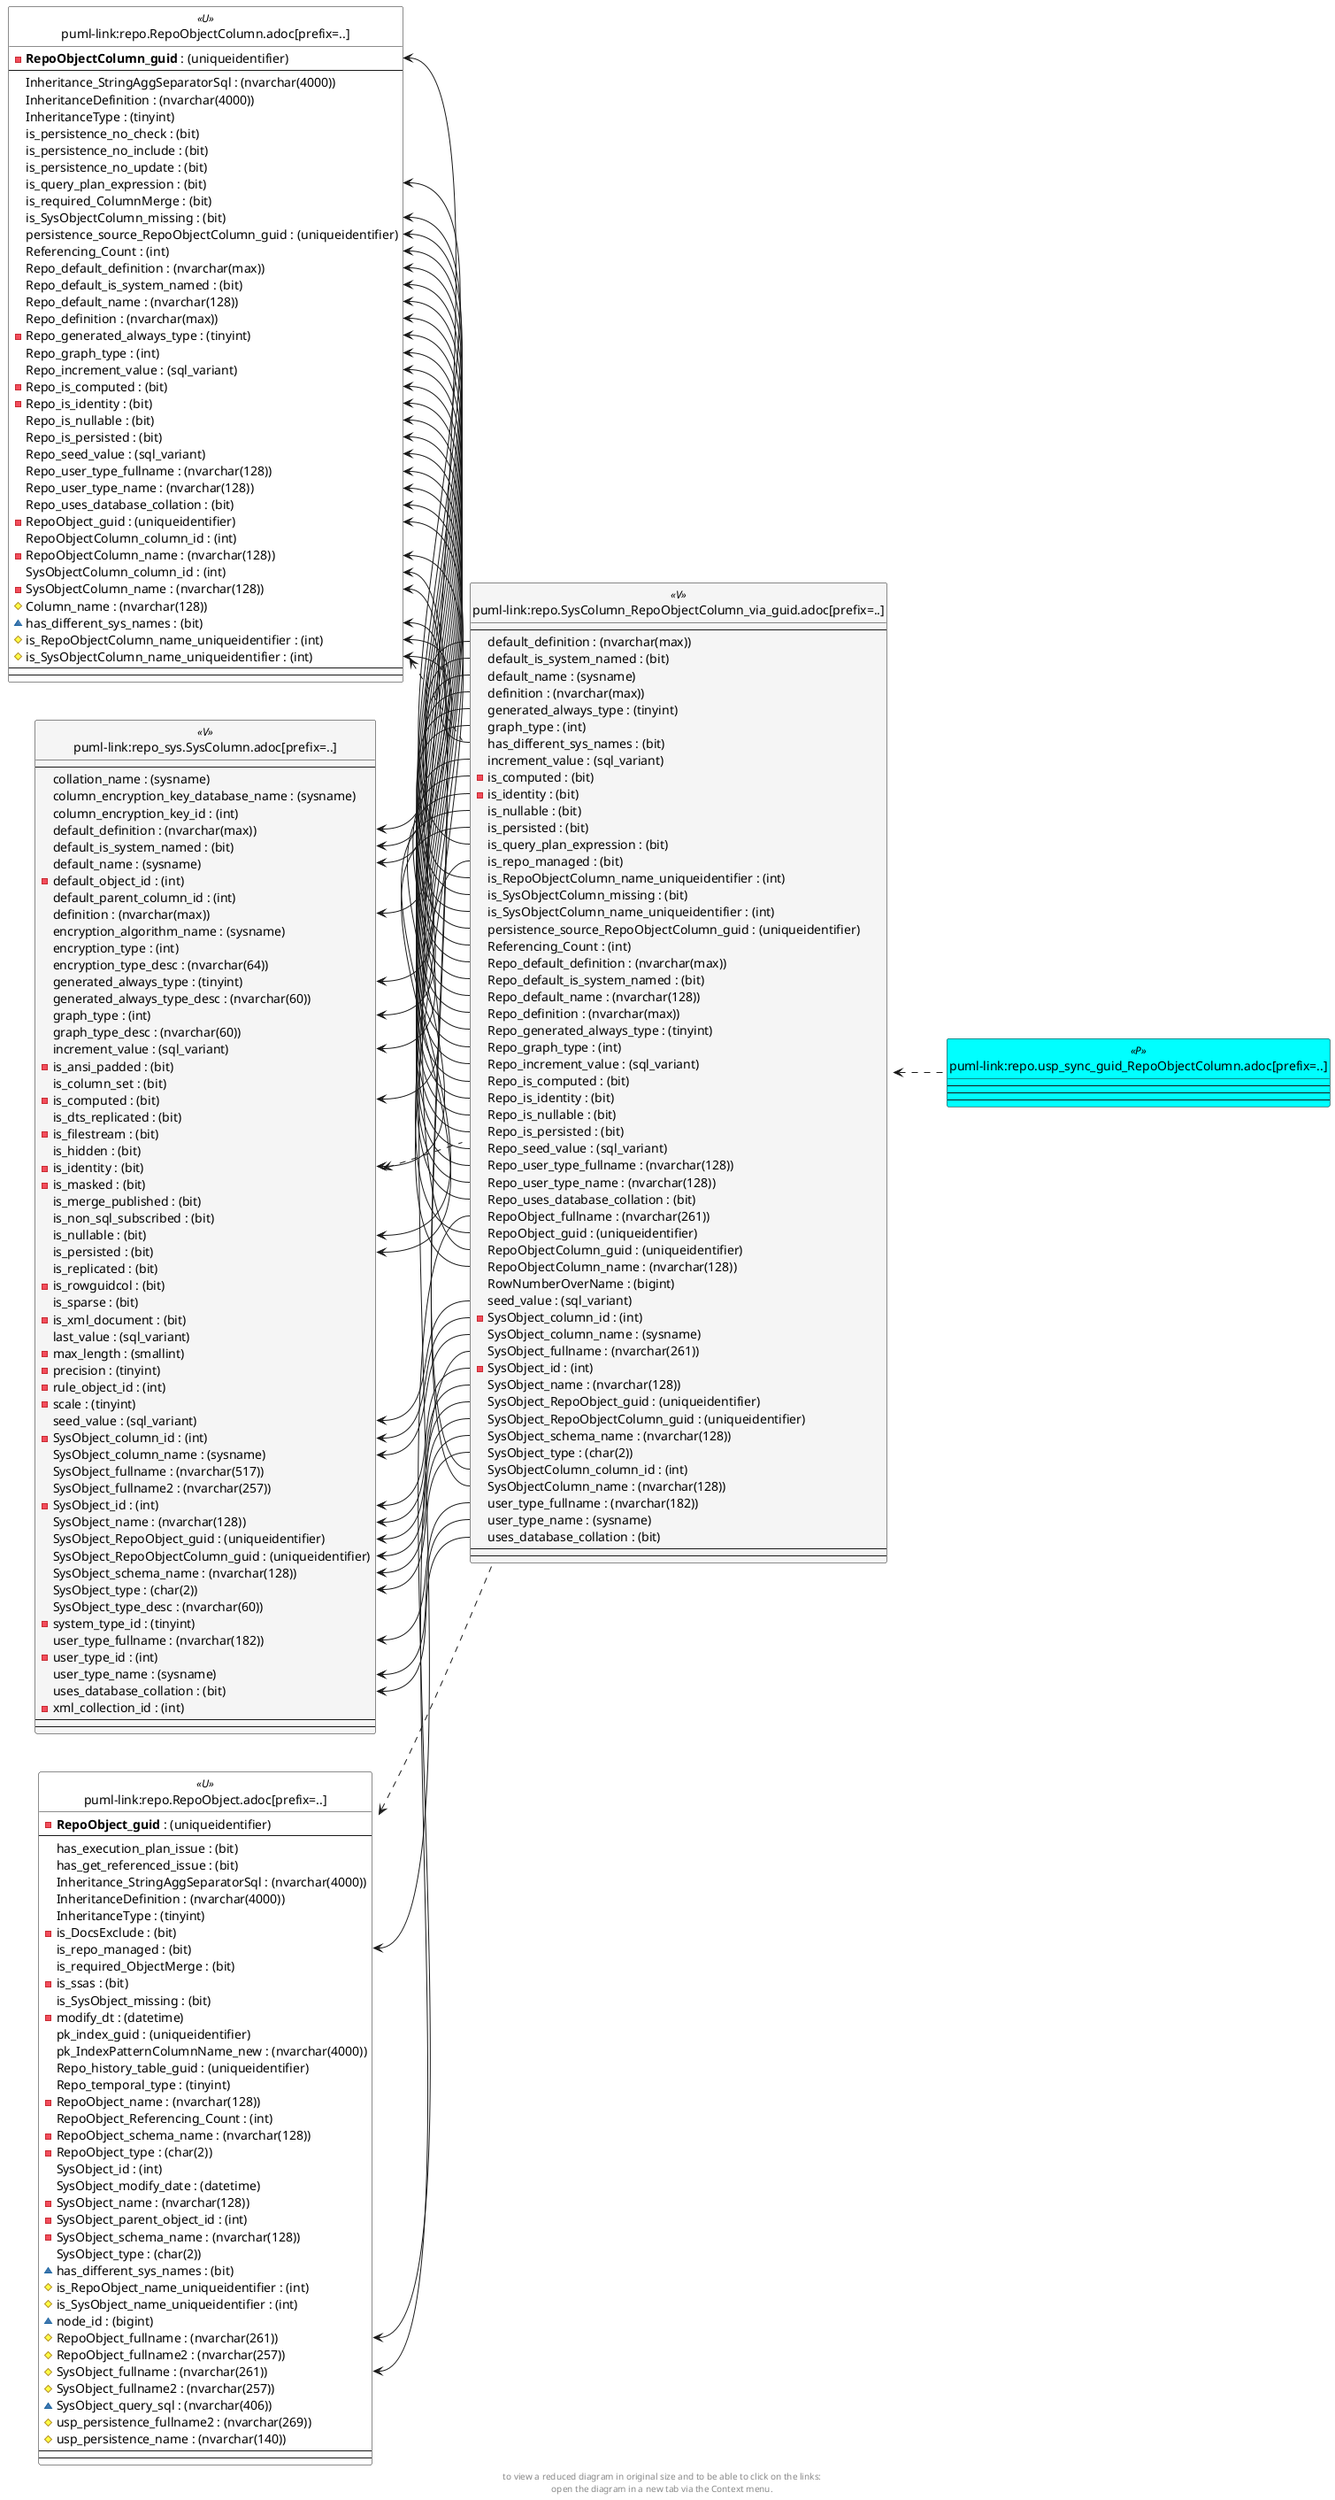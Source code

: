 @startuml
left to right direction
'top to bottom direction
hide circle
'avoide "." issues:
set namespaceSeparator none


skinparam class {
  BackgroundColor White
  BackgroundColor<<FN>> Yellow
  BackgroundColor<<FS>> Yellow
  BackgroundColor<<FT>> LightGray
  BackgroundColor<<IF>> Yellow
  BackgroundColor<<IS>> Yellow
  BackgroundColor<<P>> Aqua
  BackgroundColor<<PC>> Aqua
  BackgroundColor<<SN>> Yellow
  BackgroundColor<<SO>> SlateBlue
  BackgroundColor<<TF>> LightGray
  BackgroundColor<<TR>> Tomato
  BackgroundColor<<U>> White
  BackgroundColor<<V>> WhiteSmoke
  BackgroundColor<<X>> Aqua
}


entity "puml-link:repo.RepoObject.adoc[prefix=..]" as repo.RepoObject << U >> {
  - **RepoObject_guid** : (uniqueidentifier)
  --
  has_execution_plan_issue : (bit)
  has_get_referenced_issue : (bit)
  Inheritance_StringAggSeparatorSql : (nvarchar(4000))
  InheritanceDefinition : (nvarchar(4000))
  InheritanceType : (tinyint)
  - is_DocsExclude : (bit)
  is_repo_managed : (bit)
  is_required_ObjectMerge : (bit)
  - is_ssas : (bit)
  is_SysObject_missing : (bit)
  - modify_dt : (datetime)
  pk_index_guid : (uniqueidentifier)
  pk_IndexPatternColumnName_new : (nvarchar(4000))
  Repo_history_table_guid : (uniqueidentifier)
  Repo_temporal_type : (tinyint)
  - RepoObject_name : (nvarchar(128))
  RepoObject_Referencing_Count : (int)
  - RepoObject_schema_name : (nvarchar(128))
  - RepoObject_type : (char(2))
  SysObject_id : (int)
  SysObject_modify_date : (datetime)
  - SysObject_name : (nvarchar(128))
  - SysObject_parent_object_id : (int)
  - SysObject_schema_name : (nvarchar(128))
  SysObject_type : (char(2))
  ~ has_different_sys_names : (bit)
  # is_RepoObject_name_uniqueidentifier : (int)
  # is_SysObject_name_uniqueidentifier : (int)
  ~ node_id : (bigint)
  # RepoObject_fullname : (nvarchar(261))
  # RepoObject_fullname2 : (nvarchar(257))
  # SysObject_fullname : (nvarchar(261))
  # SysObject_fullname2 : (nvarchar(257))
  ~ SysObject_query_sql : (nvarchar(406))
  # usp_persistence_fullname2 : (nvarchar(269))
  # usp_persistence_name : (nvarchar(140))
  --
  --
}

entity "puml-link:repo.RepoObjectColumn.adoc[prefix=..]" as repo.RepoObjectColumn << U >> {
  - **RepoObjectColumn_guid** : (uniqueidentifier)
  --
  Inheritance_StringAggSeparatorSql : (nvarchar(4000))
  InheritanceDefinition : (nvarchar(4000))
  InheritanceType : (tinyint)
  is_persistence_no_check : (bit)
  is_persistence_no_include : (bit)
  is_persistence_no_update : (bit)
  is_query_plan_expression : (bit)
  is_required_ColumnMerge : (bit)
  is_SysObjectColumn_missing : (bit)
  persistence_source_RepoObjectColumn_guid : (uniqueidentifier)
  Referencing_Count : (int)
  Repo_default_definition : (nvarchar(max))
  Repo_default_is_system_named : (bit)
  Repo_default_name : (nvarchar(128))
  Repo_definition : (nvarchar(max))
  - Repo_generated_always_type : (tinyint)
  Repo_graph_type : (int)
  Repo_increment_value : (sql_variant)
  - Repo_is_computed : (bit)
  - Repo_is_identity : (bit)
  Repo_is_nullable : (bit)
  Repo_is_persisted : (bit)
  Repo_seed_value : (sql_variant)
  Repo_user_type_fullname : (nvarchar(128))
  Repo_user_type_name : (nvarchar(128))
  Repo_uses_database_collation : (bit)
  - RepoObject_guid : (uniqueidentifier)
  RepoObjectColumn_column_id : (int)
  - RepoObjectColumn_name : (nvarchar(128))
  SysObjectColumn_column_id : (int)
  - SysObjectColumn_name : (nvarchar(128))
  # Column_name : (nvarchar(128))
  ~ has_different_sys_names : (bit)
  # is_RepoObjectColumn_name_uniqueidentifier : (int)
  # is_SysObjectColumn_name_uniqueidentifier : (int)
  --
  --
}

entity "puml-link:repo.SysColumn_RepoObjectColumn_via_guid.adoc[prefix=..]" as repo.SysColumn_RepoObjectColumn_via_guid << V >> {
  --
  default_definition : (nvarchar(max))
  default_is_system_named : (bit)
  default_name : (sysname)
  definition : (nvarchar(max))
  generated_always_type : (tinyint)
  graph_type : (int)
  has_different_sys_names : (bit)
  increment_value : (sql_variant)
  - is_computed : (bit)
  - is_identity : (bit)
  is_nullable : (bit)
  is_persisted : (bit)
  is_query_plan_expression : (bit)
  is_repo_managed : (bit)
  is_RepoObjectColumn_name_uniqueidentifier : (int)
  is_SysObjectColumn_missing : (bit)
  is_SysObjectColumn_name_uniqueidentifier : (int)
  persistence_source_RepoObjectColumn_guid : (uniqueidentifier)
  Referencing_Count : (int)
  Repo_default_definition : (nvarchar(max))
  Repo_default_is_system_named : (bit)
  Repo_default_name : (nvarchar(128))
  Repo_definition : (nvarchar(max))
  Repo_generated_always_type : (tinyint)
  Repo_graph_type : (int)
  Repo_increment_value : (sql_variant)
  Repo_is_computed : (bit)
  Repo_is_identity : (bit)
  Repo_is_nullable : (bit)
  Repo_is_persisted : (bit)
  Repo_seed_value : (sql_variant)
  Repo_user_type_fullname : (nvarchar(128))
  Repo_user_type_name : (nvarchar(128))
  Repo_uses_database_collation : (bit)
  RepoObject_fullname : (nvarchar(261))
  RepoObject_guid : (uniqueidentifier)
  RepoObjectColumn_guid : (uniqueidentifier)
  RepoObjectColumn_name : (nvarchar(128))
  RowNumberOverName : (bigint)
  seed_value : (sql_variant)
  - SysObject_column_id : (int)
  SysObject_column_name : (sysname)
  SysObject_fullname : (nvarchar(261))
  - SysObject_id : (int)
  SysObject_name : (nvarchar(128))
  SysObject_RepoObject_guid : (uniqueidentifier)
  SysObject_RepoObjectColumn_guid : (uniqueidentifier)
  SysObject_schema_name : (nvarchar(128))
  SysObject_type : (char(2))
  SysObjectColumn_column_id : (int)
  SysObjectColumn_name : (nvarchar(128))
  user_type_fullname : (nvarchar(182))
  user_type_name : (sysname)
  uses_database_collation : (bit)
  --
  --
}

entity "puml-link:repo.usp_sync_guid_RepoObjectColumn.adoc[prefix=..]" as repo.usp_sync_guid_RepoObjectColumn << P >> {
  --
  --
  --
}

entity "puml-link:repo_sys.SysColumn.adoc[prefix=..]" as repo_sys.SysColumn << V >> {
  --
  collation_name : (sysname)
  column_encryption_key_database_name : (sysname)
  column_encryption_key_id : (int)
  default_definition : (nvarchar(max))
  default_is_system_named : (bit)
  default_name : (sysname)
  - default_object_id : (int)
  default_parent_column_id : (int)
  definition : (nvarchar(max))
  encryption_algorithm_name : (sysname)
  encryption_type : (int)
  encryption_type_desc : (nvarchar(64))
  generated_always_type : (tinyint)
  generated_always_type_desc : (nvarchar(60))
  graph_type : (int)
  graph_type_desc : (nvarchar(60))
  increment_value : (sql_variant)
  - is_ansi_padded : (bit)
  is_column_set : (bit)
  - is_computed : (bit)
  is_dts_replicated : (bit)
  - is_filestream : (bit)
  is_hidden : (bit)
  - is_identity : (bit)
  - is_masked : (bit)
  is_merge_published : (bit)
  is_non_sql_subscribed : (bit)
  is_nullable : (bit)
  is_persisted : (bit)
  is_replicated : (bit)
  - is_rowguidcol : (bit)
  is_sparse : (bit)
  - is_xml_document : (bit)
  last_value : (sql_variant)
  - max_length : (smallint)
  - precision : (tinyint)
  - rule_object_id : (int)
  - scale : (tinyint)
  seed_value : (sql_variant)
  - SysObject_column_id : (int)
  SysObject_column_name : (sysname)
  SysObject_fullname : (nvarchar(517))
  SysObject_fullname2 : (nvarchar(257))
  - SysObject_id : (int)
  SysObject_name : (nvarchar(128))
  SysObject_RepoObject_guid : (uniqueidentifier)
  SysObject_RepoObjectColumn_guid : (uniqueidentifier)
  SysObject_schema_name : (nvarchar(128))
  SysObject_type : (char(2))
  SysObject_type_desc : (nvarchar(60))
  - system_type_id : (tinyint)
  user_type_fullname : (nvarchar(182))
  - user_type_id : (int)
  user_type_name : (sysname)
  uses_database_collation : (bit)
  - xml_collection_id : (int)
  --
  --
}

repo.RepoObject <.. repo.SysColumn_RepoObjectColumn_via_guid
repo.RepoObjectColumn <.. repo.SysColumn_RepoObjectColumn_via_guid
repo.SysColumn_RepoObjectColumn_via_guid <.. repo.usp_sync_guid_RepoObjectColumn
repo_sys.SysColumn <.. repo.SysColumn_RepoObjectColumn_via_guid
repo.RepoObject::is_repo_managed <-- repo.SysColumn_RepoObjectColumn_via_guid::is_repo_managed
repo.RepoObject::RepoObject_fullname <-- repo.SysColumn_RepoObjectColumn_via_guid::RepoObject_fullname
repo.RepoObject::SysObject_fullname <-- repo.SysColumn_RepoObjectColumn_via_guid::SysObject_fullname
repo.RepoObjectColumn::has_different_sys_names <-- repo.SysColumn_RepoObjectColumn_via_guid::has_different_sys_names
repo.RepoObjectColumn::is_query_plan_expression <-- repo.SysColumn_RepoObjectColumn_via_guid::is_query_plan_expression
repo.RepoObjectColumn::is_RepoObjectColumn_name_uniqueidentifier <-- repo.SysColumn_RepoObjectColumn_via_guid::is_RepoObjectColumn_name_uniqueidentifier
repo.RepoObjectColumn::is_SysObjectColumn_missing <-- repo.SysColumn_RepoObjectColumn_via_guid::is_SysObjectColumn_missing
repo.RepoObjectColumn::is_SysObjectColumn_name_uniqueidentifier <-- repo.SysColumn_RepoObjectColumn_via_guid::is_SysObjectColumn_name_uniqueidentifier
repo.RepoObjectColumn::persistence_source_RepoObjectColumn_guid <-- repo.SysColumn_RepoObjectColumn_via_guid::persistence_source_RepoObjectColumn_guid
repo.RepoObjectColumn::Referencing_Count <-- repo.SysColumn_RepoObjectColumn_via_guid::Referencing_Count
repo.RepoObjectColumn::Repo_default_definition <-- repo.SysColumn_RepoObjectColumn_via_guid::Repo_default_definition
repo.RepoObjectColumn::Repo_default_is_system_named <-- repo.SysColumn_RepoObjectColumn_via_guid::Repo_default_is_system_named
repo.RepoObjectColumn::Repo_default_name <-- repo.SysColumn_RepoObjectColumn_via_guid::Repo_default_name
repo.RepoObjectColumn::Repo_definition <-- repo.SysColumn_RepoObjectColumn_via_guid::Repo_definition
repo.RepoObjectColumn::Repo_generated_always_type <-- repo.SysColumn_RepoObjectColumn_via_guid::Repo_generated_always_type
repo.RepoObjectColumn::Repo_graph_type <-- repo.SysColumn_RepoObjectColumn_via_guid::Repo_graph_type
repo.RepoObjectColumn::Repo_increment_value <-- repo.SysColumn_RepoObjectColumn_via_guid::Repo_increment_value
repo.RepoObjectColumn::Repo_is_computed <-- repo.SysColumn_RepoObjectColumn_via_guid::Repo_is_computed
repo.RepoObjectColumn::Repo_is_identity <-- repo.SysColumn_RepoObjectColumn_via_guid::Repo_is_identity
repo.RepoObjectColumn::Repo_is_nullable <-- repo.SysColumn_RepoObjectColumn_via_guid::Repo_is_nullable
repo.RepoObjectColumn::Repo_is_persisted <-- repo.SysColumn_RepoObjectColumn_via_guid::Repo_is_persisted
repo.RepoObjectColumn::Repo_seed_value <-- repo.SysColumn_RepoObjectColumn_via_guid::Repo_seed_value
repo.RepoObjectColumn::Repo_user_type_fullname <-- repo.SysColumn_RepoObjectColumn_via_guid::Repo_user_type_fullname
repo.RepoObjectColumn::Repo_user_type_name <-- repo.SysColumn_RepoObjectColumn_via_guid::Repo_user_type_name
repo.RepoObjectColumn::Repo_uses_database_collation <-- repo.SysColumn_RepoObjectColumn_via_guid::Repo_uses_database_collation
repo.RepoObjectColumn::RepoObject_guid <-- repo.SysColumn_RepoObjectColumn_via_guid::RepoObject_guid
repo.RepoObjectColumn::RepoObjectColumn_guid <-- repo.SysColumn_RepoObjectColumn_via_guid::RepoObjectColumn_guid
repo.RepoObjectColumn::RepoObjectColumn_name <-- repo.SysColumn_RepoObjectColumn_via_guid::RepoObjectColumn_name
repo.RepoObjectColumn::SysObjectColumn_column_id <-- repo.SysColumn_RepoObjectColumn_via_guid::SysObjectColumn_column_id
repo.RepoObjectColumn::SysObjectColumn_name <-- repo.SysColumn_RepoObjectColumn_via_guid::SysObjectColumn_name
repo_sys.SysColumn::default_definition <-- repo.SysColumn_RepoObjectColumn_via_guid::default_definition
repo_sys.SysColumn::default_is_system_named <-- repo.SysColumn_RepoObjectColumn_via_guid::default_is_system_named
repo_sys.SysColumn::default_name <-- repo.SysColumn_RepoObjectColumn_via_guid::default_name
repo_sys.SysColumn::definition <-- repo.SysColumn_RepoObjectColumn_via_guid::definition
repo_sys.SysColumn::generated_always_type <-- repo.SysColumn_RepoObjectColumn_via_guid::generated_always_type
repo_sys.SysColumn::graph_type <-- repo.SysColumn_RepoObjectColumn_via_guid::graph_type
repo_sys.SysColumn::increment_value <-- repo.SysColumn_RepoObjectColumn_via_guid::increment_value
repo_sys.SysColumn::is_computed <-- repo.SysColumn_RepoObjectColumn_via_guid::is_computed
repo_sys.SysColumn::is_identity <-- repo.SysColumn_RepoObjectColumn_via_guid::is_identity
repo_sys.SysColumn::is_nullable <-- repo.SysColumn_RepoObjectColumn_via_guid::is_nullable
repo_sys.SysColumn::is_persisted <-- repo.SysColumn_RepoObjectColumn_via_guid::is_persisted
repo_sys.SysColumn::seed_value <-- repo.SysColumn_RepoObjectColumn_via_guid::seed_value
repo_sys.SysColumn::SysObject_column_id <-- repo.SysColumn_RepoObjectColumn_via_guid::SysObject_column_id
repo_sys.SysColumn::SysObject_column_name <-- repo.SysColumn_RepoObjectColumn_via_guid::SysObject_column_name
repo_sys.SysColumn::SysObject_id <-- repo.SysColumn_RepoObjectColumn_via_guid::SysObject_id
repo_sys.SysColumn::SysObject_name <-- repo.SysColumn_RepoObjectColumn_via_guid::SysObject_name
repo_sys.SysColumn::SysObject_RepoObject_guid <-- repo.SysColumn_RepoObjectColumn_via_guid::SysObject_RepoObject_guid
repo_sys.SysColumn::SysObject_RepoObjectColumn_guid <-- repo.SysColumn_RepoObjectColumn_via_guid::SysObject_RepoObjectColumn_guid
repo_sys.SysColumn::SysObject_schema_name <-- repo.SysColumn_RepoObjectColumn_via_guid::SysObject_schema_name
repo_sys.SysColumn::SysObject_type <-- repo.SysColumn_RepoObjectColumn_via_guid::SysObject_type
repo_sys.SysColumn::user_type_fullname <-- repo.SysColumn_RepoObjectColumn_via_guid::user_type_fullname
repo_sys.SysColumn::user_type_name <-- repo.SysColumn_RepoObjectColumn_via_guid::user_type_name
repo_sys.SysColumn::uses_database_collation <-- repo.SysColumn_RepoObjectColumn_via_guid::uses_database_collation
footer
to view a reduced diagram in original size and to be able to click on the links:
open the diagram in a new tab via the Context menu.
end footer

@enduml

